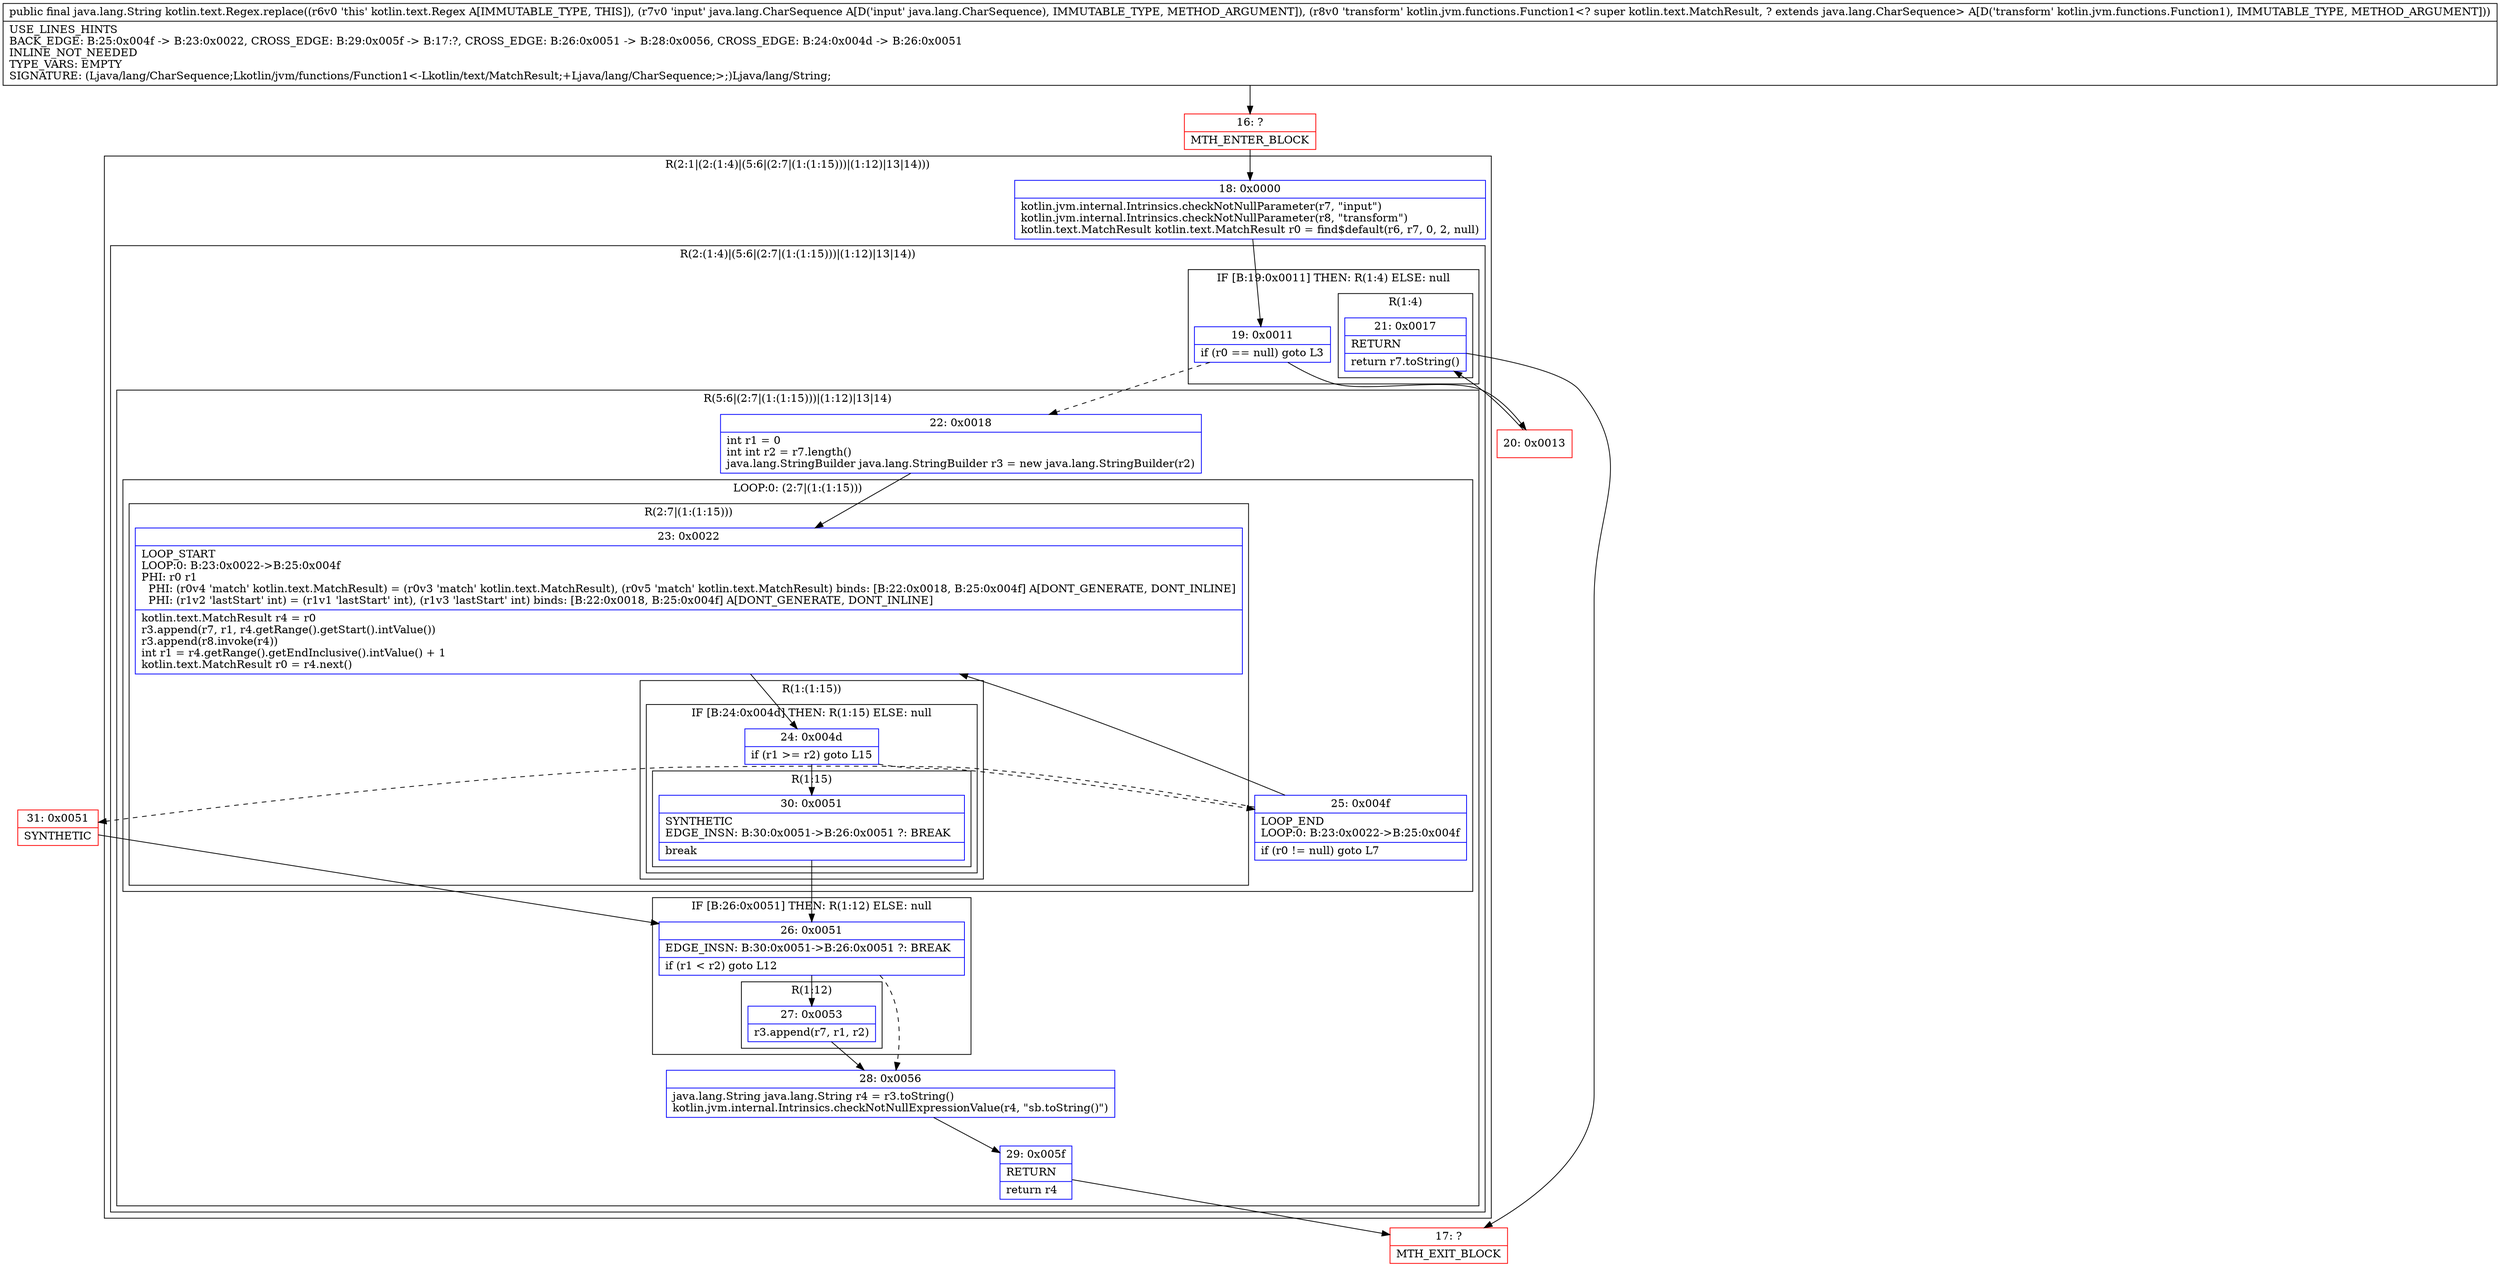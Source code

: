 digraph "CFG forkotlin.text.Regex.replace(Ljava\/lang\/CharSequence;Lkotlin\/jvm\/functions\/Function1;)Ljava\/lang\/String;" {
subgraph cluster_Region_1229166193 {
label = "R(2:1|(2:(1:4)|(5:6|(2:7|(1:(1:15)))|(1:12)|13|14)))";
node [shape=record,color=blue];
Node_18 [shape=record,label="{18\:\ 0x0000|kotlin.jvm.internal.Intrinsics.checkNotNullParameter(r7, \"input\")\lkotlin.jvm.internal.Intrinsics.checkNotNullParameter(r8, \"transform\")\lkotlin.text.MatchResult kotlin.text.MatchResult r0 = find$default(r6, r7, 0, 2, null)\l}"];
subgraph cluster_Region_344200704 {
label = "R(2:(1:4)|(5:6|(2:7|(1:(1:15)))|(1:12)|13|14))";
node [shape=record,color=blue];
subgraph cluster_IfRegion_2026782937 {
label = "IF [B:19:0x0011] THEN: R(1:4) ELSE: null";
node [shape=record,color=blue];
Node_19 [shape=record,label="{19\:\ 0x0011|if (r0 == null) goto L3\l}"];
subgraph cluster_Region_1611935933 {
label = "R(1:4)";
node [shape=record,color=blue];
Node_21 [shape=record,label="{21\:\ 0x0017|RETURN\l|return r7.toString()\l}"];
}
}
subgraph cluster_Region_1428029064 {
label = "R(5:6|(2:7|(1:(1:15)))|(1:12)|13|14)";
node [shape=record,color=blue];
Node_22 [shape=record,label="{22\:\ 0x0018|int r1 = 0\lint int r2 = r7.length()\ljava.lang.StringBuilder java.lang.StringBuilder r3 = new java.lang.StringBuilder(r2)\l}"];
subgraph cluster_LoopRegion_12062960 {
label = "LOOP:0: (2:7|(1:(1:15)))";
node [shape=record,color=blue];
Node_25 [shape=record,label="{25\:\ 0x004f|LOOP_END\lLOOP:0: B:23:0x0022\-\>B:25:0x004f\l|if (r0 != null) goto L7\l}"];
subgraph cluster_Region_312124766 {
label = "R(2:7|(1:(1:15)))";
node [shape=record,color=blue];
Node_23 [shape=record,label="{23\:\ 0x0022|LOOP_START\lLOOP:0: B:23:0x0022\-\>B:25:0x004f\lPHI: r0 r1 \l  PHI: (r0v4 'match' kotlin.text.MatchResult) = (r0v3 'match' kotlin.text.MatchResult), (r0v5 'match' kotlin.text.MatchResult) binds: [B:22:0x0018, B:25:0x004f] A[DONT_GENERATE, DONT_INLINE]\l  PHI: (r1v2 'lastStart' int) = (r1v1 'lastStart' int), (r1v3 'lastStart' int) binds: [B:22:0x0018, B:25:0x004f] A[DONT_GENERATE, DONT_INLINE]\l|kotlin.text.MatchResult r4 = r0\lr3.append(r7, r1, r4.getRange().getStart().intValue())\lr3.append(r8.invoke(r4))\lint r1 = r4.getRange().getEndInclusive().intValue() + 1\lkotlin.text.MatchResult r0 = r4.next()\l}"];
subgraph cluster_Region_628417178 {
label = "R(1:(1:15))";
node [shape=record,color=blue];
subgraph cluster_IfRegion_308941088 {
label = "IF [B:24:0x004d] THEN: R(1:15) ELSE: null";
node [shape=record,color=blue];
Node_24 [shape=record,label="{24\:\ 0x004d|if (r1 \>= r2) goto L15\l}"];
subgraph cluster_Region_1022786440 {
label = "R(1:15)";
node [shape=record,color=blue];
Node_30 [shape=record,label="{30\:\ 0x0051|SYNTHETIC\lEDGE_INSN: B:30:0x0051\-\>B:26:0x0051 ?: BREAK  \l|break\l}"];
}
}
}
}
}
subgraph cluster_IfRegion_413680444 {
label = "IF [B:26:0x0051] THEN: R(1:12) ELSE: null";
node [shape=record,color=blue];
Node_26 [shape=record,label="{26\:\ 0x0051|EDGE_INSN: B:30:0x0051\-\>B:26:0x0051 ?: BREAK  \l|if (r1 \< r2) goto L12\l}"];
subgraph cluster_Region_1482161993 {
label = "R(1:12)";
node [shape=record,color=blue];
Node_27 [shape=record,label="{27\:\ 0x0053|r3.append(r7, r1, r2)\l}"];
}
}
Node_28 [shape=record,label="{28\:\ 0x0056|java.lang.String java.lang.String r4 = r3.toString()\lkotlin.jvm.internal.Intrinsics.checkNotNullExpressionValue(r4, \"sb.toString()\")\l}"];
Node_29 [shape=record,label="{29\:\ 0x005f|RETURN\l|return r4\l}"];
}
}
}
Node_16 [shape=record,color=red,label="{16\:\ ?|MTH_ENTER_BLOCK\l}"];
Node_20 [shape=record,color=red,label="{20\:\ 0x0013}"];
Node_17 [shape=record,color=red,label="{17\:\ ?|MTH_EXIT_BLOCK\l}"];
Node_31 [shape=record,color=red,label="{31\:\ 0x0051|SYNTHETIC\l}"];
MethodNode[shape=record,label="{public final java.lang.String kotlin.text.Regex.replace((r6v0 'this' kotlin.text.Regex A[IMMUTABLE_TYPE, THIS]), (r7v0 'input' java.lang.CharSequence A[D('input' java.lang.CharSequence), IMMUTABLE_TYPE, METHOD_ARGUMENT]), (r8v0 'transform' kotlin.jvm.functions.Function1\<? super kotlin.text.MatchResult, ? extends java.lang.CharSequence\> A[D('transform' kotlin.jvm.functions.Function1), IMMUTABLE_TYPE, METHOD_ARGUMENT]))  | USE_LINES_HINTS\lBACK_EDGE: B:25:0x004f \-\> B:23:0x0022, CROSS_EDGE: B:29:0x005f \-\> B:17:?, CROSS_EDGE: B:26:0x0051 \-\> B:28:0x0056, CROSS_EDGE: B:24:0x004d \-\> B:26:0x0051\lINLINE_NOT_NEEDED\lTYPE_VARS: EMPTY\lSIGNATURE: (Ljava\/lang\/CharSequence;Lkotlin\/jvm\/functions\/Function1\<\-Lkotlin\/text\/MatchResult;+Ljava\/lang\/CharSequence;\>;)Ljava\/lang\/String;\l}"];
MethodNode -> Node_16;Node_18 -> Node_19;
Node_19 -> Node_20;
Node_19 -> Node_22[style=dashed];
Node_21 -> Node_17;
Node_22 -> Node_23;
Node_25 -> Node_23;
Node_25 -> Node_31[style=dashed];
Node_23 -> Node_24;
Node_24 -> Node_25[style=dashed];
Node_24 -> Node_30;
Node_30 -> Node_26;
Node_26 -> Node_27;
Node_26 -> Node_28[style=dashed];
Node_27 -> Node_28;
Node_28 -> Node_29;
Node_29 -> Node_17;
Node_16 -> Node_18;
Node_20 -> Node_21;
Node_31 -> Node_26;
}

